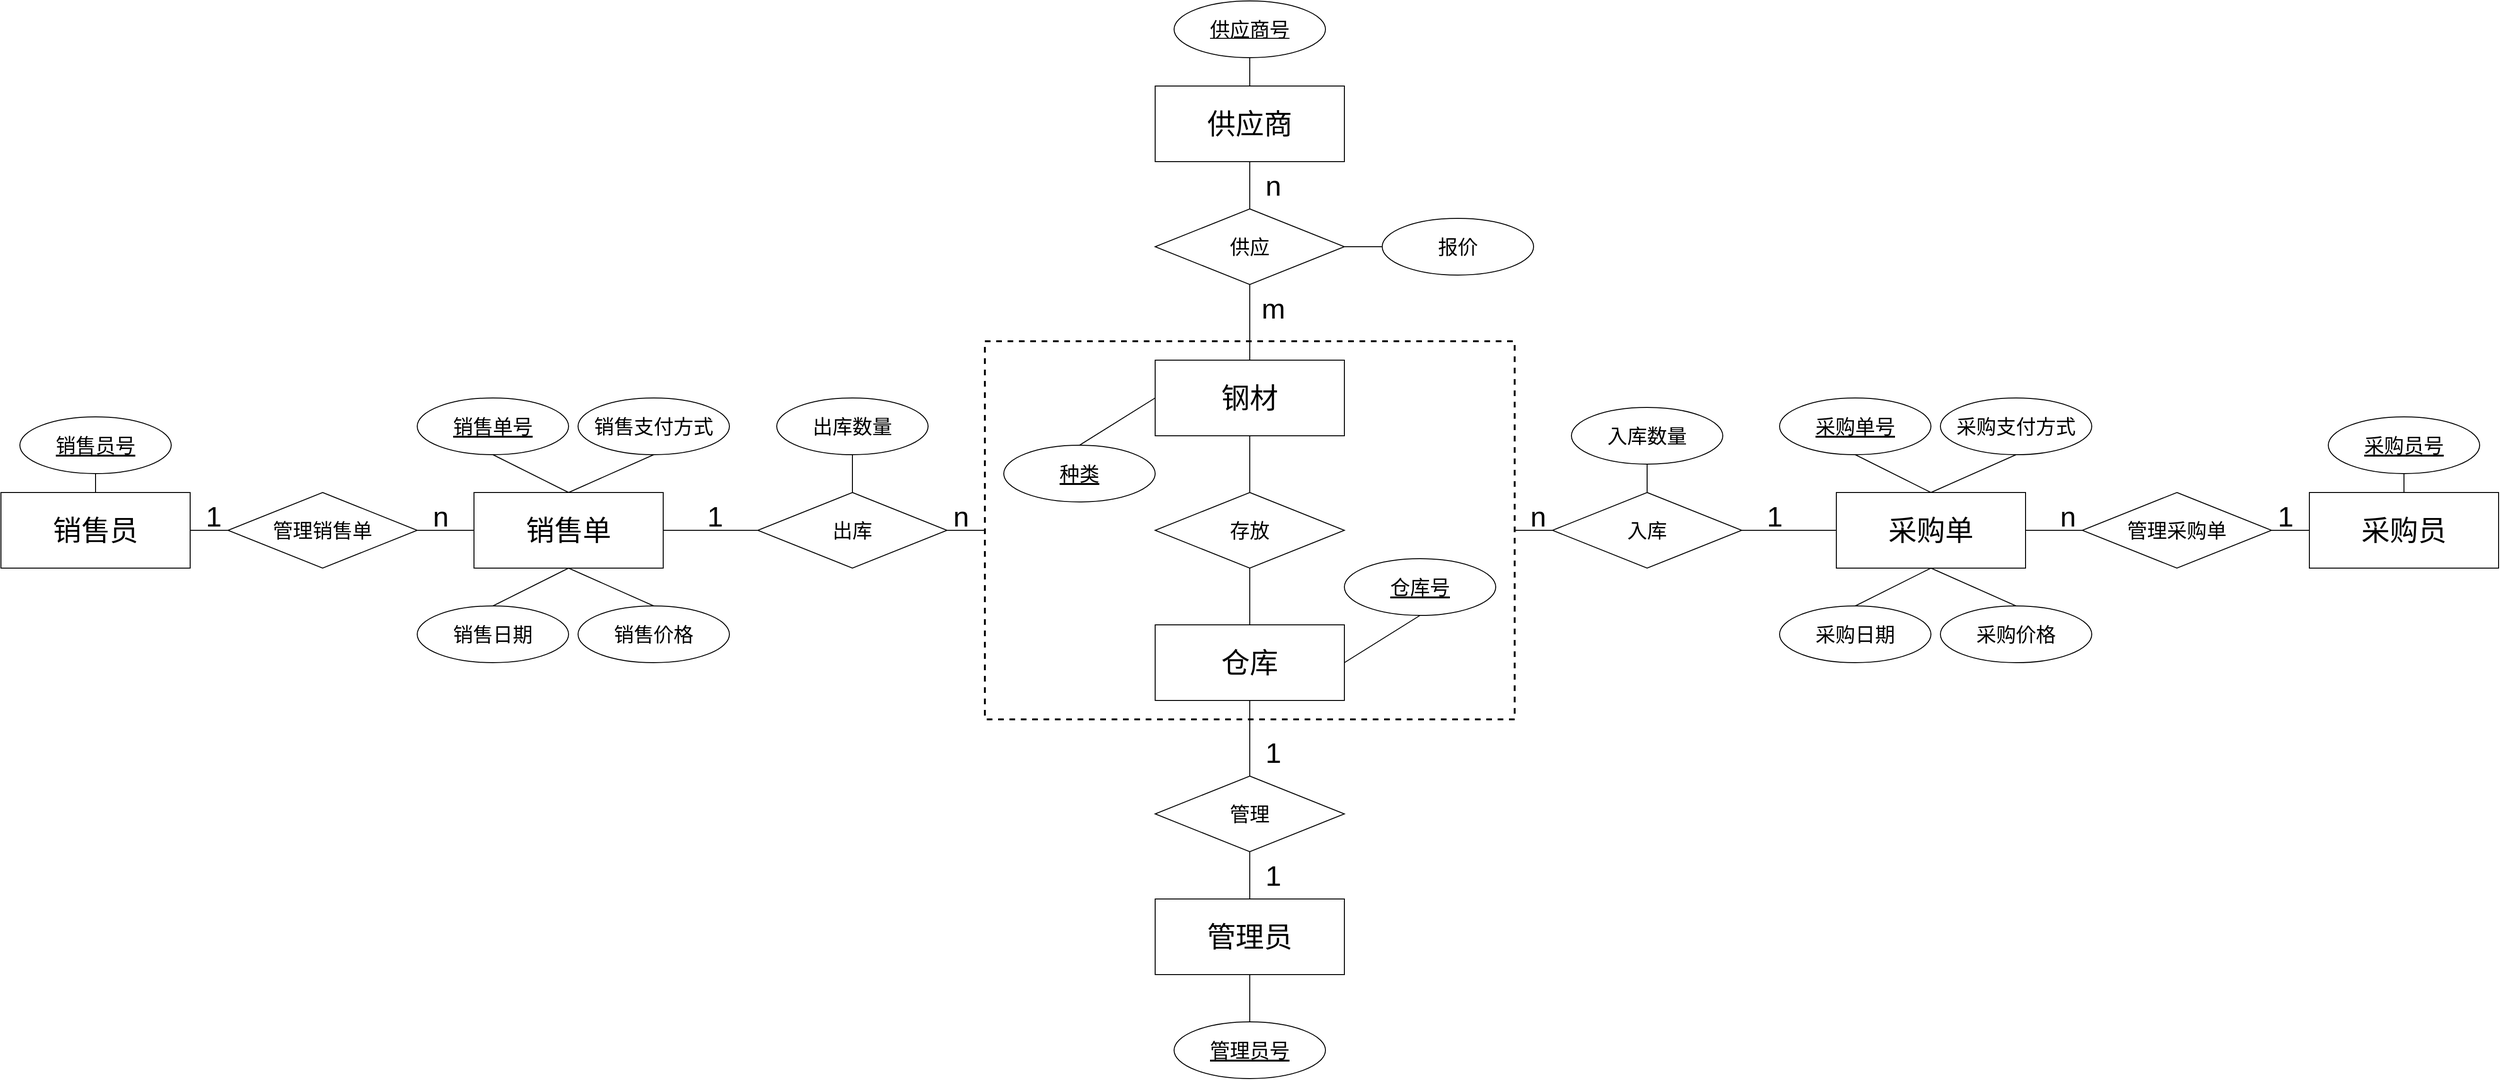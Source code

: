 <mxfile version="20.5.3" type="github">
  <diagram id="R2lEEEUBdFMjLlhIrx00" name="Page-1">
    <mxGraphModel dx="2509" dy="1089" grid="1" gridSize="10" guides="1" tooltips="1" connect="1" arrows="1" fold="1" page="1" pageScale="1" pageWidth="3300" pageHeight="4681" math="0" shadow="0" extFonts="Permanent Marker^https://fonts.googleapis.com/css?family=Permanent+Marker">
      <root>
        <mxCell id="0" />
        <mxCell id="1" parent="0" />
        <mxCell id="QMqkGA5E9AlGB3btgFpS-40" value="" style="rounded=0;whiteSpace=wrap;html=1;fontSize=30;fillColor=none;strokeWidth=2;dashed=1;" vertex="1" parent="1">
          <mxGeometry x="1240" y="880" width="560" height="400" as="geometry" />
        </mxCell>
        <mxCell id="QMqkGA5E9AlGB3btgFpS-33" style="edgeStyle=orthogonalEdgeStyle;rounded=0;orthogonalLoop=1;jettySize=auto;html=1;exitX=0.5;exitY=0;exitDx=0;exitDy=0;entryX=0.5;entryY=1;entryDx=0;entryDy=0;fontSize=30;endArrow=none;endFill=0;" edge="1" parent="1" source="QMqkGA5E9AlGB3btgFpS-1" target="QMqkGA5E9AlGB3btgFpS-9">
          <mxGeometry relative="1" as="geometry" />
        </mxCell>
        <mxCell id="QMqkGA5E9AlGB3btgFpS-1" value="&lt;span style=&quot;font-size: 30px;&quot;&gt;供应商&lt;/span&gt;" style="rounded=0;whiteSpace=wrap;html=1;" vertex="1" parent="1">
          <mxGeometry x="1420" y="610" width="200" height="80" as="geometry" />
        </mxCell>
        <mxCell id="QMqkGA5E9AlGB3btgFpS-4" value="&lt;font style=&quot;font-size: 21px;&quot;&gt;销售支付方式&lt;/font&gt;" style="ellipse;whiteSpace=wrap;html=1;direction=east;" vertex="1" parent="1">
          <mxGeometry x="810" y="940" width="160" height="60" as="geometry" />
        </mxCell>
        <mxCell id="QMqkGA5E9AlGB3btgFpS-6" value="&lt;font style=&quot;font-size: 21px;&quot;&gt;销售价格&lt;/font&gt;" style="ellipse;whiteSpace=wrap;html=1;direction=east;" vertex="1" parent="1">
          <mxGeometry x="810" y="1160" width="160" height="60" as="geometry" />
        </mxCell>
        <mxCell id="QMqkGA5E9AlGB3btgFpS-7" value="&lt;font style=&quot;font-size: 21px;&quot;&gt;&lt;u&gt;销售单号&lt;/u&gt;&lt;/font&gt;" style="ellipse;whiteSpace=wrap;html=1;direction=east;" vertex="1" parent="1">
          <mxGeometry x="640" y="940" width="160" height="60" as="geometry" />
        </mxCell>
        <mxCell id="QMqkGA5E9AlGB3btgFpS-8" value="&lt;font style=&quot;font-size: 21px;&quot;&gt;销售日期&lt;/font&gt;" style="ellipse;whiteSpace=wrap;html=1;direction=east;" vertex="1" parent="1">
          <mxGeometry x="640" y="1160" width="160" height="60" as="geometry" />
        </mxCell>
        <mxCell id="QMqkGA5E9AlGB3btgFpS-9" value="&lt;font style=&quot;font-size: 21px;&quot;&gt;供应商号&lt;/font&gt;" style="ellipse;whiteSpace=wrap;html=1;fontStyle=4" vertex="1" parent="1">
          <mxGeometry x="1440" y="520" width="160" height="60" as="geometry" />
        </mxCell>
        <mxCell id="QMqkGA5E9AlGB3btgFpS-22" style="edgeStyle=orthogonalEdgeStyle;rounded=0;orthogonalLoop=1;jettySize=auto;html=1;exitX=0.5;exitY=1;exitDx=0;exitDy=0;fontSize=30;endArrow=none;endFill=0;" edge="1" parent="1" source="QMqkGA5E9AlGB3btgFpS-17" target="QMqkGA5E9AlGB3btgFpS-19">
          <mxGeometry relative="1" as="geometry" />
        </mxCell>
        <mxCell id="QMqkGA5E9AlGB3btgFpS-17" value="供应" style="rhombus;whiteSpace=wrap;html=1;fontSize=21;" vertex="1" parent="1">
          <mxGeometry x="1420" y="740" width="200" height="80" as="geometry" />
        </mxCell>
        <mxCell id="QMqkGA5E9AlGB3btgFpS-26" style="edgeStyle=orthogonalEdgeStyle;rounded=0;orthogonalLoop=1;jettySize=auto;html=1;exitX=0.5;exitY=1;exitDx=0;exitDy=0;entryX=0.5;entryY=0;entryDx=0;entryDy=0;fontSize=30;endArrow=none;endFill=0;" edge="1" parent="1" source="QMqkGA5E9AlGB3btgFpS-18" target="QMqkGA5E9AlGB3btgFpS-25">
          <mxGeometry relative="1" as="geometry" />
        </mxCell>
        <mxCell id="QMqkGA5E9AlGB3btgFpS-18" value="存放" style="rhombus;whiteSpace=wrap;html=1;fontSize=21;" vertex="1" parent="1">
          <mxGeometry x="1420" y="1040" width="200" height="80" as="geometry" />
        </mxCell>
        <mxCell id="QMqkGA5E9AlGB3btgFpS-23" style="edgeStyle=orthogonalEdgeStyle;rounded=0;orthogonalLoop=1;jettySize=auto;html=1;exitX=0.5;exitY=1;exitDx=0;exitDy=0;fontSize=30;endArrow=none;endFill=0;" edge="1" parent="1" source="QMqkGA5E9AlGB3btgFpS-19" target="QMqkGA5E9AlGB3btgFpS-18">
          <mxGeometry relative="1" as="geometry" />
        </mxCell>
        <mxCell id="QMqkGA5E9AlGB3btgFpS-19" value="&lt;span style=&quot;font-size: 30px;&quot;&gt;钢材&lt;/span&gt;" style="rounded=0;whiteSpace=wrap;html=1;" vertex="1" parent="1">
          <mxGeometry x="1420" y="900" width="200" height="80" as="geometry" />
        </mxCell>
        <mxCell id="QMqkGA5E9AlGB3btgFpS-21" value="" style="endArrow=none;html=1;rounded=0;fontSize=30;entryX=0.5;entryY=1;entryDx=0;entryDy=0;exitX=0.5;exitY=0;exitDx=0;exitDy=0;" edge="1" parent="1" source="QMqkGA5E9AlGB3btgFpS-17" target="QMqkGA5E9AlGB3btgFpS-1">
          <mxGeometry width="50" height="50" relative="1" as="geometry">
            <mxPoint x="1640" y="900" as="sourcePoint" />
            <mxPoint x="1690" y="850" as="targetPoint" />
          </mxGeometry>
        </mxCell>
        <mxCell id="QMqkGA5E9AlGB3btgFpS-28" style="edgeStyle=orthogonalEdgeStyle;rounded=0;orthogonalLoop=1;jettySize=auto;html=1;exitX=0.5;exitY=1;exitDx=0;exitDy=0;entryX=0.5;entryY=0;entryDx=0;entryDy=0;fontSize=30;endArrow=none;endFill=0;" edge="1" parent="1" source="QMqkGA5E9AlGB3btgFpS-25" target="QMqkGA5E9AlGB3btgFpS-27">
          <mxGeometry relative="1" as="geometry">
            <mxPoint x="1520" y="1280" as="sourcePoint" />
          </mxGeometry>
        </mxCell>
        <mxCell id="QMqkGA5E9AlGB3btgFpS-25" value="&lt;span style=&quot;font-size: 30px;&quot;&gt;仓库&lt;/span&gt;" style="rounded=0;whiteSpace=wrap;html=1;" vertex="1" parent="1">
          <mxGeometry x="1420" y="1180" width="200" height="80" as="geometry" />
        </mxCell>
        <mxCell id="QMqkGA5E9AlGB3btgFpS-30" style="edgeStyle=orthogonalEdgeStyle;rounded=0;orthogonalLoop=1;jettySize=auto;html=1;exitX=0.5;exitY=1;exitDx=0;exitDy=0;entryX=0.5;entryY=0;entryDx=0;entryDy=0;fontSize=30;endArrow=none;endFill=0;" edge="1" parent="1" source="QMqkGA5E9AlGB3btgFpS-27" target="QMqkGA5E9AlGB3btgFpS-29">
          <mxGeometry relative="1" as="geometry" />
        </mxCell>
        <mxCell id="QMqkGA5E9AlGB3btgFpS-27" value="管理" style="rhombus;whiteSpace=wrap;html=1;fontSize=21;" vertex="1" parent="1">
          <mxGeometry x="1420" y="1340" width="200" height="80" as="geometry" />
        </mxCell>
        <mxCell id="QMqkGA5E9AlGB3btgFpS-32" style="edgeStyle=orthogonalEdgeStyle;rounded=0;orthogonalLoop=1;jettySize=auto;html=1;exitX=0.5;exitY=1;exitDx=0;exitDy=0;entryX=0.5;entryY=0;entryDx=0;entryDy=0;fontSize=30;endArrow=none;endFill=0;" edge="1" parent="1" source="QMqkGA5E9AlGB3btgFpS-29" target="QMqkGA5E9AlGB3btgFpS-31">
          <mxGeometry relative="1" as="geometry" />
        </mxCell>
        <mxCell id="QMqkGA5E9AlGB3btgFpS-29" value="&lt;span style=&quot;font-size: 30px;&quot;&gt;管理员&lt;/span&gt;" style="rounded=0;whiteSpace=wrap;html=1;" vertex="1" parent="1">
          <mxGeometry x="1420" y="1470" width="200" height="80" as="geometry" />
        </mxCell>
        <mxCell id="QMqkGA5E9AlGB3btgFpS-31" value="&lt;span style=&quot;font-size: 21px;&quot;&gt;&lt;u&gt;管理员号&lt;/u&gt;&lt;/span&gt;" style="ellipse;whiteSpace=wrap;html=1;" vertex="1" parent="1">
          <mxGeometry x="1440" y="1600" width="160" height="60" as="geometry" />
        </mxCell>
        <mxCell id="QMqkGA5E9AlGB3btgFpS-36" value="&lt;font style=&quot;font-size: 21px;&quot;&gt;&lt;u&gt;种类&lt;/u&gt;&lt;/font&gt;" style="ellipse;whiteSpace=wrap;html=1;" vertex="1" parent="1">
          <mxGeometry x="1260" y="990" width="160" height="60" as="geometry" />
        </mxCell>
        <mxCell id="QMqkGA5E9AlGB3btgFpS-37" value="&lt;font style=&quot;font-size: 21px;&quot;&gt;&lt;u&gt;仓库号&lt;/u&gt;&lt;/font&gt;" style="ellipse;whiteSpace=wrap;html=1;" vertex="1" parent="1">
          <mxGeometry x="1620" y="1110" width="160" height="60" as="geometry" />
        </mxCell>
        <mxCell id="QMqkGA5E9AlGB3btgFpS-41" value="" style="endArrow=none;html=1;rounded=0;fontSize=30;entryX=1;entryY=0.5;entryDx=0;entryDy=0;exitX=0.5;exitY=1;exitDx=0;exitDy=0;" edge="1" parent="1" source="QMqkGA5E9AlGB3btgFpS-37" target="QMqkGA5E9AlGB3btgFpS-25">
          <mxGeometry width="50" height="50" relative="1" as="geometry">
            <mxPoint x="1510" y="1000" as="sourcePoint" />
            <mxPoint x="1560" y="950" as="targetPoint" />
          </mxGeometry>
        </mxCell>
        <mxCell id="QMqkGA5E9AlGB3btgFpS-42" value="" style="endArrow=none;html=1;rounded=0;fontSize=30;entryX=0.5;entryY=0;entryDx=0;entryDy=0;exitX=0;exitY=0.5;exitDx=0;exitDy=0;" edge="1" parent="1" source="QMqkGA5E9AlGB3btgFpS-19" target="QMqkGA5E9AlGB3btgFpS-36">
          <mxGeometry width="50" height="50" relative="1" as="geometry">
            <mxPoint x="1420" y="940" as="sourcePoint" />
            <mxPoint x="1340" y="990" as="targetPoint" />
          </mxGeometry>
        </mxCell>
        <mxCell id="QMqkGA5E9AlGB3btgFpS-50" style="edgeStyle=orthogonalEdgeStyle;rounded=0;orthogonalLoop=1;jettySize=auto;html=1;exitX=1;exitY=0.5;exitDx=0;exitDy=0;entryX=0;entryY=0.5;entryDx=0;entryDy=0;fontSize=30;endArrow=none;endFill=0;" edge="1" parent="1" source="QMqkGA5E9AlGB3btgFpS-43" target="QMqkGA5E9AlGB3btgFpS-40">
          <mxGeometry relative="1" as="geometry" />
        </mxCell>
        <mxCell id="QMqkGA5E9AlGB3btgFpS-58" style="edgeStyle=orthogonalEdgeStyle;rounded=0;orthogonalLoop=1;jettySize=auto;html=1;exitX=0.5;exitY=0;exitDx=0;exitDy=0;entryX=0.5;entryY=1;entryDx=0;entryDy=0;fontSize=30;endArrow=none;endFill=0;" edge="1" parent="1" source="QMqkGA5E9AlGB3btgFpS-43" target="QMqkGA5E9AlGB3btgFpS-57">
          <mxGeometry relative="1" as="geometry" />
        </mxCell>
        <mxCell id="QMqkGA5E9AlGB3btgFpS-43" value="出库" style="rhombus;whiteSpace=wrap;html=1;fontSize=21;direction=east;" vertex="1" parent="1">
          <mxGeometry x="1000" y="1040" width="200" height="80" as="geometry" />
        </mxCell>
        <mxCell id="QMqkGA5E9AlGB3btgFpS-49" style="edgeStyle=orthogonalEdgeStyle;rounded=0;orthogonalLoop=1;jettySize=auto;html=1;exitX=1;exitY=0.5;exitDx=0;exitDy=0;entryX=0;entryY=0.5;entryDx=0;entryDy=0;fontSize=30;endArrow=none;endFill=0;" edge="1" parent="1" source="QMqkGA5E9AlGB3btgFpS-44" target="QMqkGA5E9AlGB3btgFpS-43">
          <mxGeometry relative="1" as="geometry">
            <mxPoint x="970" y="1080" as="targetPoint" />
          </mxGeometry>
        </mxCell>
        <mxCell id="QMqkGA5E9AlGB3btgFpS-44" value="&lt;span style=&quot;font-size: 30px;&quot;&gt;销售单&lt;/span&gt;" style="rounded=0;whiteSpace=wrap;html=1;direction=east;" vertex="1" parent="1">
          <mxGeometry x="700" y="1040" width="200" height="80" as="geometry" />
        </mxCell>
        <mxCell id="QMqkGA5E9AlGB3btgFpS-48" style="edgeStyle=orthogonalEdgeStyle;rounded=0;orthogonalLoop=1;jettySize=auto;html=1;exitX=1;exitY=0.5;exitDx=0;exitDy=0;entryX=0;entryY=0.5;entryDx=0;entryDy=0;fontSize=30;endArrow=none;endFill=0;" edge="1" parent="1">
          <mxGeometry relative="1" as="geometry">
            <mxPoint x="610" y="1080" as="sourcePoint" />
            <mxPoint x="640" y="1080" as="targetPoint" />
          </mxGeometry>
        </mxCell>
        <mxCell id="QMqkGA5E9AlGB3btgFpS-91" style="edgeStyle=orthogonalEdgeStyle;rounded=0;orthogonalLoop=1;jettySize=auto;html=1;exitX=1;exitY=0.5;exitDx=0;exitDy=0;entryX=0;entryY=0.5;entryDx=0;entryDy=0;fontSize=30;endArrow=none;endFill=0;" edge="1" parent="1" source="QMqkGA5E9AlGB3btgFpS-45" target="QMqkGA5E9AlGB3btgFpS-44">
          <mxGeometry relative="1" as="geometry" />
        </mxCell>
        <mxCell id="QMqkGA5E9AlGB3btgFpS-45" value="管理销售单" style="rhombus;whiteSpace=wrap;html=1;fontSize=21;direction=east;" vertex="1" parent="1">
          <mxGeometry x="440" y="1040" width="200" height="80" as="geometry" />
        </mxCell>
        <mxCell id="QMqkGA5E9AlGB3btgFpS-47" style="edgeStyle=orthogonalEdgeStyle;rounded=0;orthogonalLoop=1;jettySize=auto;html=1;exitX=1;exitY=0.5;exitDx=0;exitDy=0;entryX=0;entryY=0.5;entryDx=0;entryDy=0;fontSize=30;endArrow=none;endFill=0;" edge="1" parent="1" source="QMqkGA5E9AlGB3btgFpS-46" target="QMqkGA5E9AlGB3btgFpS-45">
          <mxGeometry relative="1" as="geometry">
            <mxPoint x="390" y="1080" as="targetPoint" />
          </mxGeometry>
        </mxCell>
        <mxCell id="QMqkGA5E9AlGB3btgFpS-46" value="&lt;span style=&quot;font-size: 30px;&quot;&gt;销售员&lt;/span&gt;" style="rounded=0;whiteSpace=wrap;html=1;direction=east;" vertex="1" parent="1">
          <mxGeometry x="200" y="1040" width="200" height="80" as="geometry" />
        </mxCell>
        <mxCell id="QMqkGA5E9AlGB3btgFpS-92" style="edgeStyle=orthogonalEdgeStyle;rounded=0;orthogonalLoop=1;jettySize=auto;html=1;exitX=0.5;exitY=1;exitDx=0;exitDy=0;entryX=0.5;entryY=0;entryDx=0;entryDy=0;fontSize=30;endArrow=none;endFill=0;" edge="1" parent="1" source="QMqkGA5E9AlGB3btgFpS-51" target="QMqkGA5E9AlGB3btgFpS-46">
          <mxGeometry relative="1" as="geometry" />
        </mxCell>
        <mxCell id="QMqkGA5E9AlGB3btgFpS-51" value="&lt;font style=&quot;font-size: 21px;&quot;&gt;&lt;u&gt;销售员号&lt;/u&gt;&lt;/font&gt;" style="ellipse;whiteSpace=wrap;html=1;direction=east;" vertex="1" parent="1">
          <mxGeometry x="220" y="960" width="160" height="60" as="geometry" />
        </mxCell>
        <mxCell id="QMqkGA5E9AlGB3btgFpS-53" value="" style="endArrow=none;html=1;rounded=0;fontSize=30;exitX=0.5;exitY=1;exitDx=0;exitDy=0;entryX=0.5;entryY=0;entryDx=0;entryDy=0;" edge="1" parent="1" source="QMqkGA5E9AlGB3btgFpS-7" target="QMqkGA5E9AlGB3btgFpS-44">
          <mxGeometry width="50" height="50" relative="1" as="geometry">
            <mxPoint x="1210" y="1070" as="sourcePoint" />
            <mxPoint x="1260" y="1020" as="targetPoint" />
          </mxGeometry>
        </mxCell>
        <mxCell id="QMqkGA5E9AlGB3btgFpS-54" value="" style="endArrow=none;html=1;rounded=0;fontSize=30;exitX=0.5;exitY=0;exitDx=0;exitDy=0;entryX=0.5;entryY=1;entryDx=0;entryDy=0;" edge="1" parent="1" source="QMqkGA5E9AlGB3btgFpS-44" target="QMqkGA5E9AlGB3btgFpS-4">
          <mxGeometry width="50" height="50" relative="1" as="geometry">
            <mxPoint x="730" y="1010" as="sourcePoint" />
            <mxPoint x="810" y="1050" as="targetPoint" />
          </mxGeometry>
        </mxCell>
        <mxCell id="QMqkGA5E9AlGB3btgFpS-55" value="" style="endArrow=none;html=1;rounded=0;fontSize=30;exitX=0.5;exitY=0;exitDx=0;exitDy=0;entryX=0.5;entryY=0;entryDx=0;entryDy=0;" edge="1" parent="1" source="QMqkGA5E9AlGB3btgFpS-8">
          <mxGeometry width="50" height="50" relative="1" as="geometry">
            <mxPoint x="710" y="1160" as="sourcePoint" />
            <mxPoint x="800" y="1120" as="targetPoint" />
          </mxGeometry>
        </mxCell>
        <mxCell id="QMqkGA5E9AlGB3btgFpS-56" value="" style="endArrow=none;html=1;rounded=0;fontSize=30;entryX=0.5;entryY=0;entryDx=0;entryDy=0;exitX=0.5;exitY=0;exitDx=0;exitDy=0;" edge="1" parent="1" target="QMqkGA5E9AlGB3btgFpS-6">
          <mxGeometry width="50" height="50" relative="1" as="geometry">
            <mxPoint x="800" y="1120" as="sourcePoint" />
            <mxPoint x="880" y="1160" as="targetPoint" />
          </mxGeometry>
        </mxCell>
        <mxCell id="QMqkGA5E9AlGB3btgFpS-57" value="&lt;font style=&quot;font-size: 21px;&quot;&gt;出库数量&lt;/font&gt;" style="ellipse;whiteSpace=wrap;html=1;direction=east;" vertex="1" parent="1">
          <mxGeometry x="1020" y="940" width="160" height="60" as="geometry" />
        </mxCell>
        <mxCell id="QMqkGA5E9AlGB3btgFpS-63" style="edgeStyle=orthogonalEdgeStyle;rounded=0;orthogonalLoop=1;jettySize=auto;html=1;exitX=0.5;exitY=0;exitDx=0;exitDy=0;entryX=0.5;entryY=1;entryDx=0;entryDy=0;fontSize=30;endArrow=none;endFill=0;" edge="1" parent="1" source="QMqkGA5E9AlGB3btgFpS-64" target="QMqkGA5E9AlGB3btgFpS-76">
          <mxGeometry relative="1" as="geometry" />
        </mxCell>
        <mxCell id="QMqkGA5E9AlGB3btgFpS-87" style="edgeStyle=orthogonalEdgeStyle;rounded=0;orthogonalLoop=1;jettySize=auto;html=1;exitX=0;exitY=0.5;exitDx=0;exitDy=0;entryX=1;entryY=0.5;entryDx=0;entryDy=0;fontSize=30;endArrow=none;endFill=0;" edge="1" parent="1" source="QMqkGA5E9AlGB3btgFpS-64" target="QMqkGA5E9AlGB3btgFpS-40">
          <mxGeometry relative="1" as="geometry" />
        </mxCell>
        <mxCell id="QMqkGA5E9AlGB3btgFpS-88" style="edgeStyle=orthogonalEdgeStyle;rounded=0;orthogonalLoop=1;jettySize=auto;html=1;exitX=1;exitY=0.5;exitDx=0;exitDy=0;entryX=0;entryY=0.5;entryDx=0;entryDy=0;fontSize=30;endArrow=none;endFill=0;" edge="1" parent="1" source="QMqkGA5E9AlGB3btgFpS-64" target="QMqkGA5E9AlGB3btgFpS-82">
          <mxGeometry relative="1" as="geometry" />
        </mxCell>
        <mxCell id="QMqkGA5E9AlGB3btgFpS-64" value="入库" style="rhombus;whiteSpace=wrap;html=1;fontSize=21;direction=east;" vertex="1" parent="1">
          <mxGeometry x="1840" y="1040" width="200" height="80" as="geometry" />
        </mxCell>
        <mxCell id="QMqkGA5E9AlGB3btgFpS-90" style="edgeStyle=orthogonalEdgeStyle;rounded=0;orthogonalLoop=1;jettySize=auto;html=1;exitX=1;exitY=0.5;exitDx=0;exitDy=0;entryX=0;entryY=0.5;entryDx=0;entryDy=0;fontSize=30;endArrow=none;endFill=0;" edge="1" parent="1" source="QMqkGA5E9AlGB3btgFpS-68" target="QMqkGA5E9AlGB3btgFpS-70">
          <mxGeometry relative="1" as="geometry" />
        </mxCell>
        <mxCell id="QMqkGA5E9AlGB3btgFpS-68" value="管理采购单" style="rhombus;whiteSpace=wrap;html=1;fontSize=21;direction=east;" vertex="1" parent="1">
          <mxGeometry x="2400" y="1040" width="200" height="80" as="geometry" />
        </mxCell>
        <mxCell id="QMqkGA5E9AlGB3btgFpS-70" value="&lt;span style=&quot;font-size: 30px;&quot;&gt;采购员&lt;/span&gt;" style="rounded=0;whiteSpace=wrap;html=1;direction=east;" vertex="1" parent="1">
          <mxGeometry x="2640" y="1040" width="200" height="80" as="geometry" />
        </mxCell>
        <mxCell id="QMqkGA5E9AlGB3btgFpS-76" value="&lt;font style=&quot;font-size: 21px;&quot;&gt;入库数量&lt;/font&gt;" style="ellipse;whiteSpace=wrap;html=1;direction=east;" vertex="1" parent="1">
          <mxGeometry x="1860" y="950" width="160" height="60" as="geometry" />
        </mxCell>
        <mxCell id="QMqkGA5E9AlGB3btgFpS-78" value="&lt;font style=&quot;font-size: 21px;&quot;&gt;采购支付方式&lt;/font&gt;" style="ellipse;whiteSpace=wrap;html=1;" vertex="1" parent="1">
          <mxGeometry x="2250" y="940" width="160" height="60" as="geometry" />
        </mxCell>
        <mxCell id="QMqkGA5E9AlGB3btgFpS-79" value="&lt;font style=&quot;font-size: 21px;&quot;&gt;&lt;u&gt;采购单号&lt;/u&gt;&lt;/font&gt;" style="ellipse;whiteSpace=wrap;html=1;" vertex="1" parent="1">
          <mxGeometry x="2080" y="940" width="160" height="60" as="geometry" />
        </mxCell>
        <mxCell id="QMqkGA5E9AlGB3btgFpS-80" value="&lt;font style=&quot;font-size: 21px;&quot;&gt;采购价格&lt;/font&gt;" style="ellipse;whiteSpace=wrap;html=1;" vertex="1" parent="1">
          <mxGeometry x="2250" y="1160" width="160" height="60" as="geometry" />
        </mxCell>
        <mxCell id="QMqkGA5E9AlGB3btgFpS-81" value="&lt;font style=&quot;font-size: 21px;&quot;&gt;采购日期&lt;/font&gt;" style="ellipse;whiteSpace=wrap;html=1;" vertex="1" parent="1">
          <mxGeometry x="2080" y="1160" width="160" height="60" as="geometry" />
        </mxCell>
        <mxCell id="QMqkGA5E9AlGB3btgFpS-89" style="edgeStyle=orthogonalEdgeStyle;rounded=0;orthogonalLoop=1;jettySize=auto;html=1;exitX=1;exitY=0.5;exitDx=0;exitDy=0;entryX=0;entryY=0.5;entryDx=0;entryDy=0;fontSize=30;endArrow=none;endFill=0;" edge="1" parent="1" source="QMqkGA5E9AlGB3btgFpS-82" target="QMqkGA5E9AlGB3btgFpS-68">
          <mxGeometry relative="1" as="geometry" />
        </mxCell>
        <mxCell id="QMqkGA5E9AlGB3btgFpS-82" value="&lt;span style=&quot;font-size: 30px;&quot;&gt;采购单&lt;/span&gt;" style="rounded=0;whiteSpace=wrap;html=1;direction=east;" vertex="1" parent="1">
          <mxGeometry x="2140" y="1040" width="200" height="80" as="geometry" />
        </mxCell>
        <mxCell id="QMqkGA5E9AlGB3btgFpS-83" value="" style="endArrow=none;html=1;rounded=0;fontSize=30;entryX=0.5;entryY=0;entryDx=0;entryDy=0;exitX=0.5;exitY=1;exitDx=0;exitDy=0;" edge="1" parent="1" source="QMqkGA5E9AlGB3btgFpS-79" target="QMqkGA5E9AlGB3btgFpS-82">
          <mxGeometry width="50" height="50" relative="1" as="geometry">
            <mxPoint x="2160" y="1000" as="sourcePoint" />
            <mxPoint x="2700" y="1020" as="targetPoint" />
          </mxGeometry>
        </mxCell>
        <mxCell id="QMqkGA5E9AlGB3btgFpS-84" value="" style="endArrow=none;html=1;rounded=0;fontSize=30;exitX=0.5;exitY=0;exitDx=0;exitDy=0;entryX=0.5;entryY=1;entryDx=0;entryDy=0;" edge="1" parent="1" source="QMqkGA5E9AlGB3btgFpS-82" target="QMqkGA5E9AlGB3btgFpS-78">
          <mxGeometry width="50" height="50" relative="1" as="geometry">
            <mxPoint x="2170" y="1010" as="sourcePoint" />
            <mxPoint x="2330" y="1000" as="targetPoint" />
          </mxGeometry>
        </mxCell>
        <mxCell id="QMqkGA5E9AlGB3btgFpS-85" value="" style="endArrow=none;html=1;rounded=0;fontSize=30;exitX=0.5;exitY=0;exitDx=0;exitDy=0;entryX=0.5;entryY=0;entryDx=0;entryDy=0;" edge="1" parent="1" source="QMqkGA5E9AlGB3btgFpS-81">
          <mxGeometry width="50" height="50" relative="1" as="geometry">
            <mxPoint x="2160" y="1160" as="sourcePoint" />
            <mxPoint x="2240" y="1120" as="targetPoint" />
          </mxGeometry>
        </mxCell>
        <mxCell id="QMqkGA5E9AlGB3btgFpS-86" value="" style="endArrow=none;html=1;rounded=0;fontSize=30;entryX=0.5;entryY=0;entryDx=0;entryDy=0;exitX=0.5;exitY=0;exitDx=0;exitDy=0;" edge="1" parent="1" target="QMqkGA5E9AlGB3btgFpS-80">
          <mxGeometry width="50" height="50" relative="1" as="geometry">
            <mxPoint x="2240" y="1120" as="sourcePoint" />
            <mxPoint x="2330" y="1160" as="targetPoint" />
          </mxGeometry>
        </mxCell>
        <mxCell id="QMqkGA5E9AlGB3btgFpS-94" value="1" style="text;html=1;strokeColor=none;fillColor=none;align=center;verticalAlign=middle;whiteSpace=wrap;rounded=0;dashed=1;strokeWidth=2;fontSize=30;" vertex="1" parent="1">
          <mxGeometry x="410" y="1050" width="30" height="30" as="geometry" />
        </mxCell>
        <mxCell id="QMqkGA5E9AlGB3btgFpS-95" value="1" style="text;html=1;strokeColor=none;fillColor=none;align=center;verticalAlign=middle;whiteSpace=wrap;rounded=0;dashed=1;strokeWidth=2;fontSize=30;" vertex="1" parent="1">
          <mxGeometry x="940" y="1050" width="30" height="30" as="geometry" />
        </mxCell>
        <mxCell id="QMqkGA5E9AlGB3btgFpS-96" value="1" style="text;html=1;strokeColor=none;fillColor=none;align=center;verticalAlign=middle;whiteSpace=wrap;rounded=0;dashed=1;strokeWidth=2;fontSize=30;" vertex="1" parent="1">
          <mxGeometry x="2060" y="1050" width="30" height="30" as="geometry" />
        </mxCell>
        <mxCell id="QMqkGA5E9AlGB3btgFpS-97" value="1" style="text;html=1;strokeColor=none;fillColor=none;align=center;verticalAlign=middle;whiteSpace=wrap;rounded=0;dashed=1;strokeWidth=2;fontSize=30;" vertex="1" parent="1">
          <mxGeometry x="2600" y="1050" width="30" height="30" as="geometry" />
        </mxCell>
        <mxCell id="QMqkGA5E9AlGB3btgFpS-98" value="1" style="text;html=1;strokeColor=none;fillColor=none;align=center;verticalAlign=middle;whiteSpace=wrap;rounded=0;dashed=1;strokeWidth=2;fontSize=30;" vertex="1" parent="1">
          <mxGeometry x="1530" y="1300" width="30" height="30" as="geometry" />
        </mxCell>
        <mxCell id="QMqkGA5E9AlGB3btgFpS-99" value="1" style="text;html=1;strokeColor=none;fillColor=none;align=center;verticalAlign=middle;whiteSpace=wrap;rounded=0;dashed=1;strokeWidth=2;fontSize=30;" vertex="1" parent="1">
          <mxGeometry x="1530" y="1430" width="30" height="30" as="geometry" />
        </mxCell>
        <mxCell id="QMqkGA5E9AlGB3btgFpS-100" value="n" style="text;html=1;strokeColor=none;fillColor=none;align=center;verticalAlign=middle;whiteSpace=wrap;rounded=0;dashed=1;strokeWidth=2;fontSize=30;" vertex="1" parent="1">
          <mxGeometry x="650" y="1050" width="30" height="30" as="geometry" />
        </mxCell>
        <mxCell id="QMqkGA5E9AlGB3btgFpS-101" value="n" style="text;html=1;strokeColor=none;fillColor=none;align=center;verticalAlign=middle;whiteSpace=wrap;rounded=0;dashed=1;strokeWidth=2;fontSize=30;" vertex="1" parent="1">
          <mxGeometry x="1200" y="1050" width="30" height="30" as="geometry" />
        </mxCell>
        <mxCell id="QMqkGA5E9AlGB3btgFpS-102" value="n" style="text;html=1;strokeColor=none;fillColor=none;align=center;verticalAlign=middle;whiteSpace=wrap;rounded=0;dashed=1;strokeWidth=2;fontSize=30;" vertex="1" parent="1">
          <mxGeometry x="1810" y="1050" width="30" height="30" as="geometry" />
        </mxCell>
        <mxCell id="QMqkGA5E9AlGB3btgFpS-103" value="n" style="text;html=1;strokeColor=none;fillColor=none;align=center;verticalAlign=middle;whiteSpace=wrap;rounded=0;dashed=1;strokeWidth=2;fontSize=30;" vertex="1" parent="1">
          <mxGeometry x="2370" y="1050" width="30" height="30" as="geometry" />
        </mxCell>
        <mxCell id="QMqkGA5E9AlGB3btgFpS-104" value="n" style="text;html=1;strokeColor=none;fillColor=none;align=center;verticalAlign=middle;whiteSpace=wrap;rounded=0;dashed=1;strokeWidth=2;fontSize=30;" vertex="1" parent="1">
          <mxGeometry x="1530" y="700" width="30" height="30" as="geometry" />
        </mxCell>
        <mxCell id="QMqkGA5E9AlGB3btgFpS-105" value="m" style="text;html=1;strokeColor=none;fillColor=none;align=center;verticalAlign=middle;whiteSpace=wrap;rounded=0;dashed=1;strokeWidth=2;fontSize=30;" vertex="1" parent="1">
          <mxGeometry x="1530" y="830" width="30" height="30" as="geometry" />
        </mxCell>
        <mxCell id="QMqkGA5E9AlGB3btgFpS-106" style="edgeStyle=orthogonalEdgeStyle;rounded=0;orthogonalLoop=1;jettySize=auto;html=1;exitX=0.5;exitY=1;exitDx=0;exitDy=0;entryX=0.5;entryY=0;entryDx=0;entryDy=0;fontSize=30;endArrow=none;endFill=0;" edge="1" parent="1" source="QMqkGA5E9AlGB3btgFpS-107">
          <mxGeometry relative="1" as="geometry">
            <mxPoint x="2740" y="1040" as="targetPoint" />
          </mxGeometry>
        </mxCell>
        <mxCell id="QMqkGA5E9AlGB3btgFpS-107" value="&lt;font style=&quot;font-size: 21px;&quot;&gt;&lt;u&gt;采购员号&lt;/u&gt;&lt;/font&gt;" style="ellipse;whiteSpace=wrap;html=1;direction=east;" vertex="1" parent="1">
          <mxGeometry x="2660" y="960" width="160" height="60" as="geometry" />
        </mxCell>
        <mxCell id="QMqkGA5E9AlGB3btgFpS-109" style="edgeStyle=orthogonalEdgeStyle;rounded=0;orthogonalLoop=1;jettySize=auto;html=1;entryX=1;entryY=0.5;entryDx=0;entryDy=0;fontSize=30;endArrow=none;endFill=0;" edge="1" parent="1" source="QMqkGA5E9AlGB3btgFpS-108" target="QMqkGA5E9AlGB3btgFpS-17">
          <mxGeometry relative="1" as="geometry" />
        </mxCell>
        <mxCell id="QMqkGA5E9AlGB3btgFpS-108" value="&lt;font style=&quot;font-size: 21px;&quot;&gt;报价&lt;/font&gt;" style="ellipse;whiteSpace=wrap;html=1;" vertex="1" parent="1">
          <mxGeometry x="1660" y="750" width="160" height="60" as="geometry" />
        </mxCell>
      </root>
    </mxGraphModel>
  </diagram>
</mxfile>
